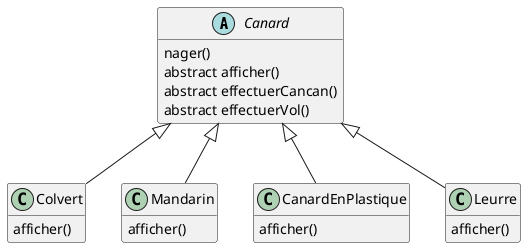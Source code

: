 @startuml

'-----------------------------------
' UML concepts illustrated
' JMB 2014
'-----------------------------------

'hide circle
hide empty members
hide empty methods


abstract class Canard {
nager()
  abstract afficher()
  abstract effectuerCancan()
  abstract effectuerVol()
}
class Colvert {
afficher()
}
class Mandarin {
afficher()
}
class CanardEnPlastique {
afficher()
}
class Leurre {
afficher()
}

Canard <|-- Colvert
Canard <|-- Mandarin
Canard <|-- Leurre
Canard <|-- CanardEnPlastique

@enduml
